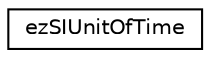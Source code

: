 digraph "Graphical Class Hierarchy"
{
 // LATEX_PDF_SIZE
  edge [fontname="Helvetica",fontsize="10",labelfontname="Helvetica",labelfontsize="10"];
  node [fontname="Helvetica",fontsize="10",shape=record];
  rankdir="LR";
  Node0 [label="ezSIUnitOfTime",height=0.2,width=0.4,color="black", fillcolor="white", style="filled",URL="$de/d45/structez_s_i_unit_of_time.htm",tooltip=" "];
}
